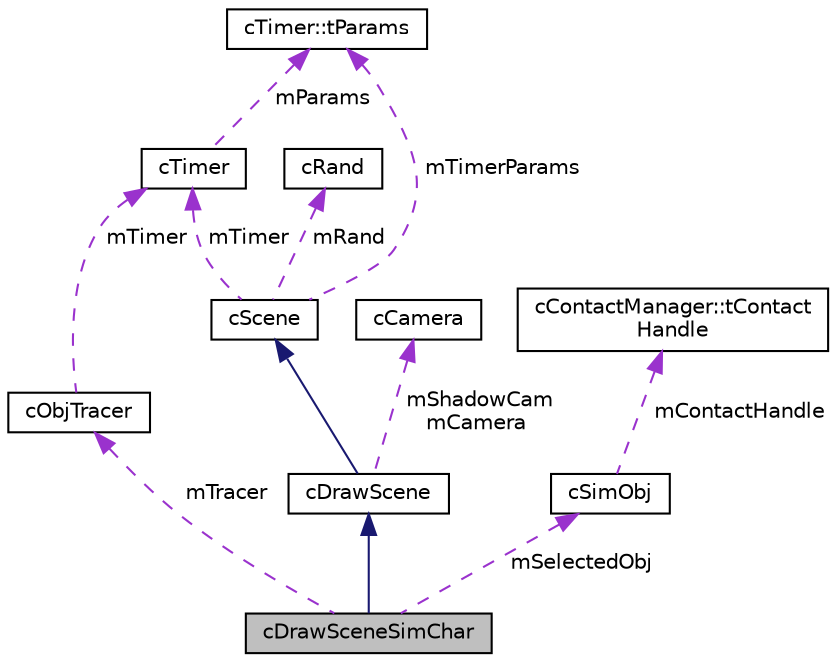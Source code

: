 digraph "cDrawSceneSimChar"
{
 // LATEX_PDF_SIZE
  edge [fontname="Helvetica",fontsize="10",labelfontname="Helvetica",labelfontsize="10"];
  node [fontname="Helvetica",fontsize="10",shape=record];
  Node1 [label="cDrawSceneSimChar",height=0.2,width=0.4,color="black", fillcolor="grey75", style="filled", fontcolor="black",tooltip=" "];
  Node2 -> Node1 [dir="back",color="midnightblue",fontsize="10",style="solid",fontname="Helvetica"];
  Node2 [label="cDrawScene",height=0.2,width=0.4,color="black", fillcolor="white", style="filled",URL="$classc_draw_scene.html",tooltip=" "];
  Node3 -> Node2 [dir="back",color="midnightblue",fontsize="10",style="solid",fontname="Helvetica"];
  Node3 [label="cScene",height=0.2,width=0.4,color="black", fillcolor="white", style="filled",URL="$classc_scene.html",tooltip=" "];
  Node4 -> Node3 [dir="back",color="darkorchid3",fontsize="10",style="dashed",label=" mTimer" ,fontname="Helvetica"];
  Node4 [label="cTimer",height=0.2,width=0.4,color="black", fillcolor="white", style="filled",URL="$classc_timer.html",tooltip=" "];
  Node5 -> Node4 [dir="back",color="darkorchid3",fontsize="10",style="dashed",label=" mParams" ,fontname="Helvetica"];
  Node5 [label="cTimer::tParams",height=0.2,width=0.4,color="black", fillcolor="white", style="filled",URL="$structc_timer_1_1t_params.html",tooltip=" "];
  Node6 -> Node3 [dir="back",color="darkorchid3",fontsize="10",style="dashed",label=" mRand" ,fontname="Helvetica"];
  Node6 [label="cRand",height=0.2,width=0.4,color="black", fillcolor="white", style="filled",URL="$classc_rand.html",tooltip=" "];
  Node5 -> Node3 [dir="back",color="darkorchid3",fontsize="10",style="dashed",label=" mTimerParams" ,fontname="Helvetica"];
  Node7 -> Node2 [dir="back",color="darkorchid3",fontsize="10",style="dashed",label=" mShadowCam\nmCamera" ,fontname="Helvetica"];
  Node7 [label="cCamera",height=0.2,width=0.4,color="black", fillcolor="white", style="filled",URL="$classc_camera.html",tooltip=" "];
  Node8 -> Node1 [dir="back",color="darkorchid3",fontsize="10",style="dashed",label=" mTracer" ,fontname="Helvetica"];
  Node8 [label="cObjTracer",height=0.2,width=0.4,color="black", fillcolor="white", style="filled",URL="$classc_obj_tracer.html",tooltip=" "];
  Node4 -> Node8 [dir="back",color="darkorchid3",fontsize="10",style="dashed",label=" mTimer" ,fontname="Helvetica"];
  Node9 -> Node1 [dir="back",color="darkorchid3",fontsize="10",style="dashed",label=" mSelectedObj" ,fontname="Helvetica"];
  Node9 [label="cSimObj",height=0.2,width=0.4,color="black", fillcolor="white", style="filled",URL="$classc_sim_obj.html",tooltip=" "];
  Node10 -> Node9 [dir="back",color="darkorchid3",fontsize="10",style="dashed",label=" mContactHandle" ,fontname="Helvetica"];
  Node10 [label="cContactManager::tContact\lHandle",height=0.2,width=0.4,color="black", fillcolor="white", style="filled",URL="$structc_contact_manager_1_1t_contact_handle.html",tooltip=" "];
}
